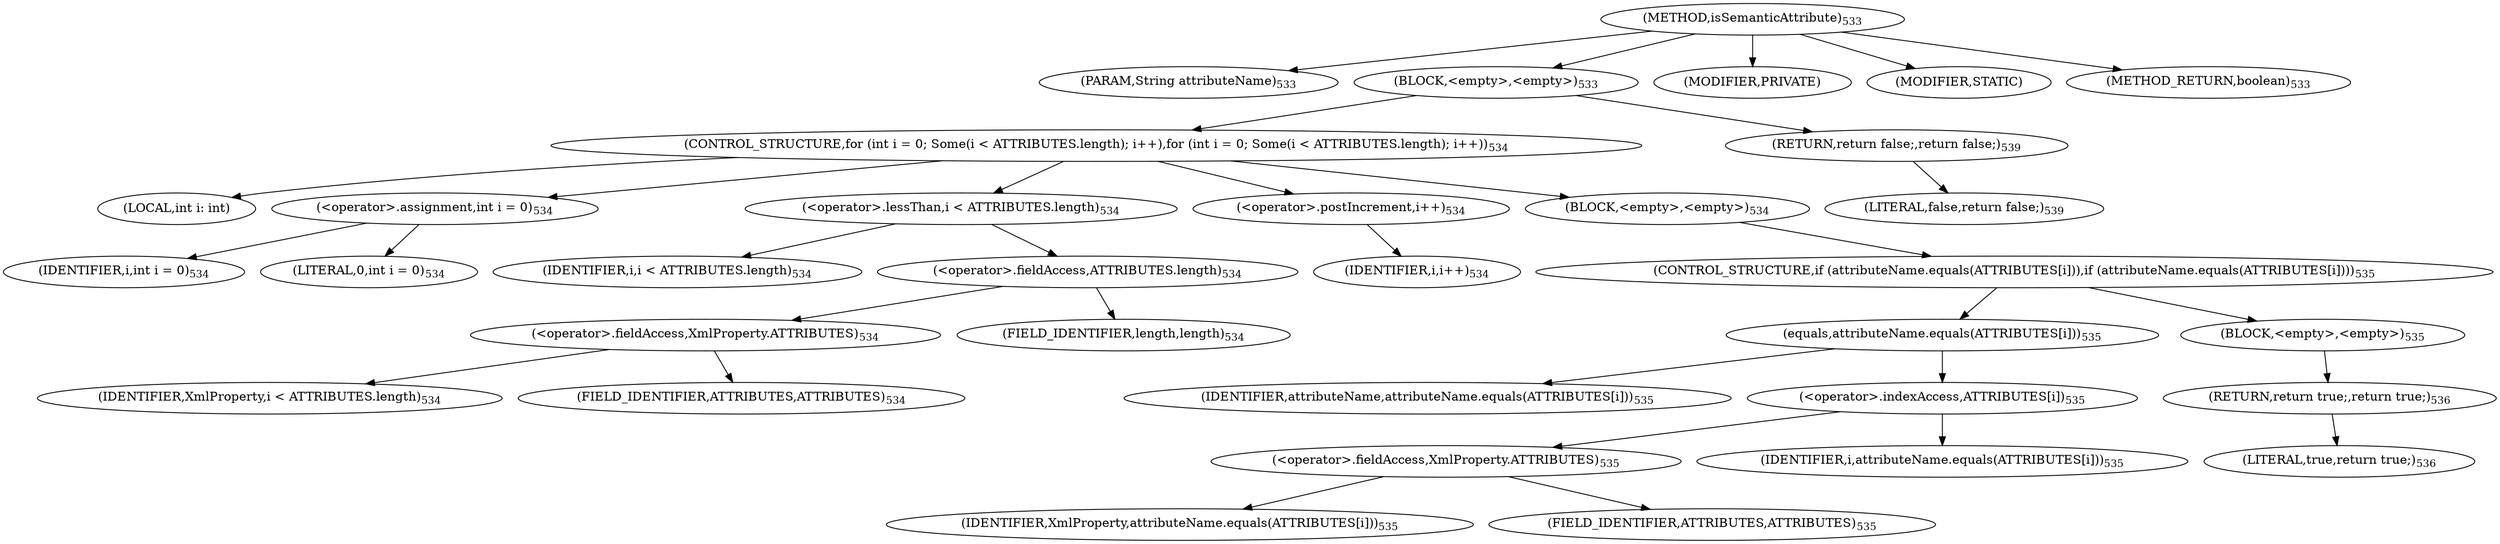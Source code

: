 digraph "isSemanticAttribute" {  
"909" [label = <(METHOD,isSemanticAttribute)<SUB>533</SUB>> ]
"910" [label = <(PARAM,String attributeName)<SUB>533</SUB>> ]
"911" [label = <(BLOCK,&lt;empty&gt;,&lt;empty&gt;)<SUB>533</SUB>> ]
"912" [label = <(CONTROL_STRUCTURE,for (int i = 0; Some(i &lt; ATTRIBUTES.length); i++),for (int i = 0; Some(i &lt; ATTRIBUTES.length); i++))<SUB>534</SUB>> ]
"913" [label = <(LOCAL,int i: int)> ]
"914" [label = <(&lt;operator&gt;.assignment,int i = 0)<SUB>534</SUB>> ]
"915" [label = <(IDENTIFIER,i,int i = 0)<SUB>534</SUB>> ]
"916" [label = <(LITERAL,0,int i = 0)<SUB>534</SUB>> ]
"917" [label = <(&lt;operator&gt;.lessThan,i &lt; ATTRIBUTES.length)<SUB>534</SUB>> ]
"918" [label = <(IDENTIFIER,i,i &lt; ATTRIBUTES.length)<SUB>534</SUB>> ]
"919" [label = <(&lt;operator&gt;.fieldAccess,ATTRIBUTES.length)<SUB>534</SUB>> ]
"920" [label = <(&lt;operator&gt;.fieldAccess,XmlProperty.ATTRIBUTES)<SUB>534</SUB>> ]
"921" [label = <(IDENTIFIER,XmlProperty,i &lt; ATTRIBUTES.length)<SUB>534</SUB>> ]
"922" [label = <(FIELD_IDENTIFIER,ATTRIBUTES,ATTRIBUTES)<SUB>534</SUB>> ]
"923" [label = <(FIELD_IDENTIFIER,length,length)<SUB>534</SUB>> ]
"924" [label = <(&lt;operator&gt;.postIncrement,i++)<SUB>534</SUB>> ]
"925" [label = <(IDENTIFIER,i,i++)<SUB>534</SUB>> ]
"926" [label = <(BLOCK,&lt;empty&gt;,&lt;empty&gt;)<SUB>534</SUB>> ]
"927" [label = <(CONTROL_STRUCTURE,if (attributeName.equals(ATTRIBUTES[i])),if (attributeName.equals(ATTRIBUTES[i])))<SUB>535</SUB>> ]
"928" [label = <(equals,attributeName.equals(ATTRIBUTES[i]))<SUB>535</SUB>> ]
"929" [label = <(IDENTIFIER,attributeName,attributeName.equals(ATTRIBUTES[i]))<SUB>535</SUB>> ]
"930" [label = <(&lt;operator&gt;.indexAccess,ATTRIBUTES[i])<SUB>535</SUB>> ]
"931" [label = <(&lt;operator&gt;.fieldAccess,XmlProperty.ATTRIBUTES)<SUB>535</SUB>> ]
"932" [label = <(IDENTIFIER,XmlProperty,attributeName.equals(ATTRIBUTES[i]))<SUB>535</SUB>> ]
"933" [label = <(FIELD_IDENTIFIER,ATTRIBUTES,ATTRIBUTES)<SUB>535</SUB>> ]
"934" [label = <(IDENTIFIER,i,attributeName.equals(ATTRIBUTES[i]))<SUB>535</SUB>> ]
"935" [label = <(BLOCK,&lt;empty&gt;,&lt;empty&gt;)<SUB>535</SUB>> ]
"936" [label = <(RETURN,return true;,return true;)<SUB>536</SUB>> ]
"937" [label = <(LITERAL,true,return true;)<SUB>536</SUB>> ]
"938" [label = <(RETURN,return false;,return false;)<SUB>539</SUB>> ]
"939" [label = <(LITERAL,false,return false;)<SUB>539</SUB>> ]
"940" [label = <(MODIFIER,PRIVATE)> ]
"941" [label = <(MODIFIER,STATIC)> ]
"942" [label = <(METHOD_RETURN,boolean)<SUB>533</SUB>> ]
  "909" -> "910" 
  "909" -> "911" 
  "909" -> "940" 
  "909" -> "941" 
  "909" -> "942" 
  "911" -> "912" 
  "911" -> "938" 
  "912" -> "913" 
  "912" -> "914" 
  "912" -> "917" 
  "912" -> "924" 
  "912" -> "926" 
  "914" -> "915" 
  "914" -> "916" 
  "917" -> "918" 
  "917" -> "919" 
  "919" -> "920" 
  "919" -> "923" 
  "920" -> "921" 
  "920" -> "922" 
  "924" -> "925" 
  "926" -> "927" 
  "927" -> "928" 
  "927" -> "935" 
  "928" -> "929" 
  "928" -> "930" 
  "930" -> "931" 
  "930" -> "934" 
  "931" -> "932" 
  "931" -> "933" 
  "935" -> "936" 
  "936" -> "937" 
  "938" -> "939" 
}
